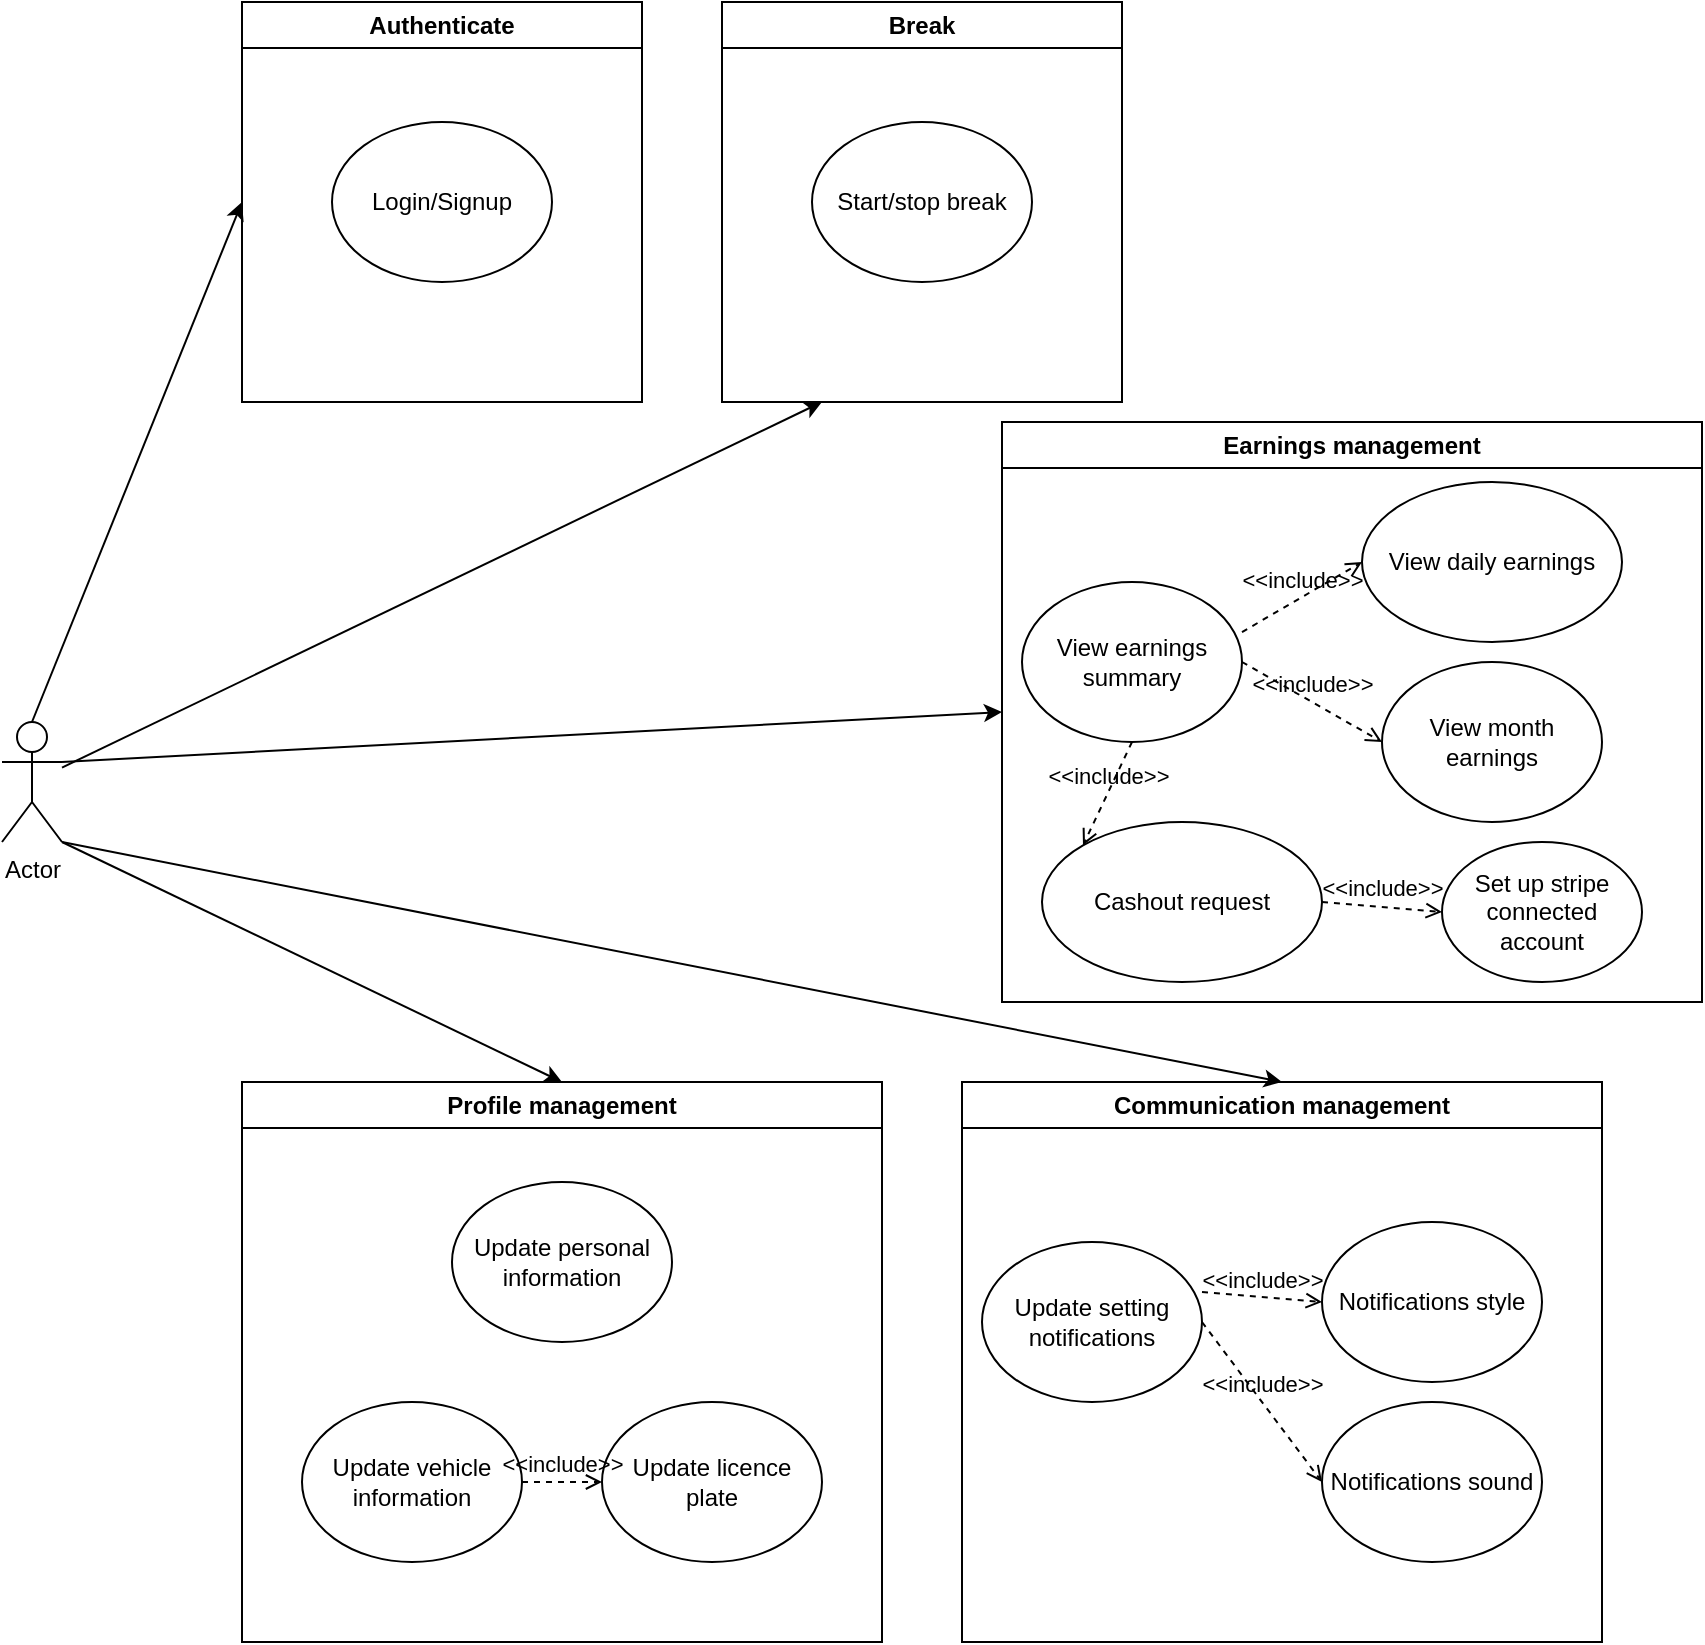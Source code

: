 <mxfile version="25.0.3">
  <diagram name="Page-1" id="Y6ZDtJLnCBY6vCw0abfk">
    <mxGraphModel dx="1434" dy="1888" grid="1" gridSize="10" guides="1" tooltips="1" connect="1" arrows="1" fold="1" page="1" pageScale="1" pageWidth="850" pageHeight="1100" math="0" shadow="0">
      <root>
        <mxCell id="0" />
        <mxCell id="1" parent="0" />
        <mxCell id="aH8iKfXsXHRnLKes4spm-1" value="Actor" style="shape=umlActor;verticalLabelPosition=bottom;verticalAlign=top;html=1;outlineConnect=0;" vertex="1" parent="1">
          <mxGeometry y="300" width="30" height="60" as="geometry" />
        </mxCell>
        <mxCell id="aH8iKfXsXHRnLKes4spm-2" value="Authenticate" style="swimlane;whiteSpace=wrap;html=1;" vertex="1" parent="1">
          <mxGeometry x="120" y="-60" width="200" height="200" as="geometry" />
        </mxCell>
        <mxCell id="aH8iKfXsXHRnLKes4spm-3" value="Login/Signup" style="ellipse;whiteSpace=wrap;html=1;" vertex="1" parent="aH8iKfXsXHRnLKes4spm-2">
          <mxGeometry x="45" y="60" width="110" height="80" as="geometry" />
        </mxCell>
        <mxCell id="aH8iKfXsXHRnLKes4spm-4" value="" style="endArrow=classic;html=1;rounded=0;exitX=0.5;exitY=0;exitDx=0;exitDy=0;exitPerimeter=0;entryX=0;entryY=0.5;entryDx=0;entryDy=0;" edge="1" parent="1" source="aH8iKfXsXHRnLKes4spm-1" target="aH8iKfXsXHRnLKes4spm-2">
          <mxGeometry width="50" height="50" relative="1" as="geometry">
            <mxPoint x="150" y="260" as="sourcePoint" />
            <mxPoint x="200" y="210" as="targetPoint" />
          </mxGeometry>
        </mxCell>
        <mxCell id="aH8iKfXsXHRnLKes4spm-5" value="Profile management" style="swimlane;whiteSpace=wrap;html=1;" vertex="1" parent="1">
          <mxGeometry x="120" y="480" width="320" height="280" as="geometry" />
        </mxCell>
        <mxCell id="aH8iKfXsXHRnLKes4spm-6" value="Update personal information" style="ellipse;whiteSpace=wrap;html=1;" vertex="1" parent="aH8iKfXsXHRnLKes4spm-5">
          <mxGeometry x="105" y="50" width="110" height="80" as="geometry" />
        </mxCell>
        <mxCell id="aH8iKfXsXHRnLKes4spm-9" value="Update vehicle information" style="ellipse;whiteSpace=wrap;html=1;" vertex="1" parent="aH8iKfXsXHRnLKes4spm-5">
          <mxGeometry x="30" y="160" width="110" height="80" as="geometry" />
        </mxCell>
        <mxCell id="aH8iKfXsXHRnLKes4spm-10" value="Update licence plate" style="ellipse;whiteSpace=wrap;html=1;" vertex="1" parent="aH8iKfXsXHRnLKes4spm-5">
          <mxGeometry x="180" y="160" width="110" height="80" as="geometry" />
        </mxCell>
        <mxCell id="aH8iKfXsXHRnLKes4spm-12" value="&amp;lt;&amp;lt;include&amp;gt;&amp;gt;" style="html=1;verticalAlign=bottom;labelBackgroundColor=none;endArrow=open;endFill=0;dashed=1;rounded=0;exitX=1;exitY=0.5;exitDx=0;exitDy=0;entryX=0;entryY=0.5;entryDx=0;entryDy=0;" edge="1" parent="aH8iKfXsXHRnLKes4spm-5" source="aH8iKfXsXHRnLKes4spm-9" target="aH8iKfXsXHRnLKes4spm-10">
          <mxGeometry width="160" relative="1" as="geometry">
            <mxPoint x="240" y="-80" as="sourcePoint" />
            <mxPoint x="400" y="-80" as="targetPoint" />
          </mxGeometry>
        </mxCell>
        <mxCell id="aH8iKfXsXHRnLKes4spm-13" value="" style="endArrow=classic;html=1;rounded=0;exitX=1;exitY=1;exitDx=0;exitDy=0;exitPerimeter=0;entryX=0.5;entryY=0;entryDx=0;entryDy=0;" edge="1" parent="1" source="aH8iKfXsXHRnLKes4spm-1" target="aH8iKfXsXHRnLKes4spm-5">
          <mxGeometry width="50" height="50" relative="1" as="geometry">
            <mxPoint x="115" y="290" as="sourcePoint" />
            <mxPoint x="210" y="150" as="targetPoint" />
          </mxGeometry>
        </mxCell>
        <mxCell id="aH8iKfXsXHRnLKes4spm-15" value="Communication management" style="swimlane;whiteSpace=wrap;html=1;" vertex="1" parent="1">
          <mxGeometry x="480" y="480" width="320" height="280" as="geometry" />
        </mxCell>
        <mxCell id="aH8iKfXsXHRnLKes4spm-16" value="Notifications style" style="ellipse;whiteSpace=wrap;html=1;" vertex="1" parent="aH8iKfXsXHRnLKes4spm-15">
          <mxGeometry x="180" y="70" width="110" height="80" as="geometry" />
        </mxCell>
        <mxCell id="aH8iKfXsXHRnLKes4spm-17" value="Update setting notifications" style="ellipse;whiteSpace=wrap;html=1;" vertex="1" parent="aH8iKfXsXHRnLKes4spm-15">
          <mxGeometry x="10" y="80" width="110" height="80" as="geometry" />
        </mxCell>
        <mxCell id="aH8iKfXsXHRnLKes4spm-18" value="Notifications sound" style="ellipse;whiteSpace=wrap;html=1;" vertex="1" parent="aH8iKfXsXHRnLKes4spm-15">
          <mxGeometry x="180" y="160" width="110" height="80" as="geometry" />
        </mxCell>
        <mxCell id="aH8iKfXsXHRnLKes4spm-19" value="&amp;lt;&amp;lt;include&amp;gt;&amp;gt;" style="html=1;verticalAlign=bottom;labelBackgroundColor=none;endArrow=open;endFill=0;dashed=1;rounded=0;exitX=1;exitY=0.5;exitDx=0;exitDy=0;entryX=0;entryY=0.5;entryDx=0;entryDy=0;" edge="1" parent="aH8iKfXsXHRnLKes4spm-15" source="aH8iKfXsXHRnLKes4spm-17" target="aH8iKfXsXHRnLKes4spm-18">
          <mxGeometry width="160" relative="1" as="geometry">
            <mxPoint x="240" y="-80" as="sourcePoint" />
            <mxPoint x="400" y="-80" as="targetPoint" />
          </mxGeometry>
        </mxCell>
        <mxCell id="aH8iKfXsXHRnLKes4spm-20" value="&amp;lt;&amp;lt;include&amp;gt;&amp;gt;" style="html=1;verticalAlign=bottom;labelBackgroundColor=none;endArrow=open;endFill=0;dashed=1;rounded=0;exitX=1;exitY=0.313;exitDx=0;exitDy=0;entryX=0;entryY=0.5;entryDx=0;entryDy=0;exitPerimeter=0;" edge="1" parent="aH8iKfXsXHRnLKes4spm-15" source="aH8iKfXsXHRnLKes4spm-17" target="aH8iKfXsXHRnLKes4spm-16">
          <mxGeometry width="160" relative="1" as="geometry">
            <mxPoint x="130" y="130" as="sourcePoint" />
            <mxPoint x="190" y="210" as="targetPoint" />
          </mxGeometry>
        </mxCell>
        <mxCell id="aH8iKfXsXHRnLKes4spm-21" value="Break" style="swimlane;whiteSpace=wrap;html=1;" vertex="1" parent="1">
          <mxGeometry x="360" y="-60" width="200" height="200" as="geometry" />
        </mxCell>
        <mxCell id="aH8iKfXsXHRnLKes4spm-22" value="Start/stop break" style="ellipse;whiteSpace=wrap;html=1;" vertex="1" parent="aH8iKfXsXHRnLKes4spm-21">
          <mxGeometry x="45" y="60" width="110" height="80" as="geometry" />
        </mxCell>
        <mxCell id="aH8iKfXsXHRnLKes4spm-23" value="" style="endArrow=classic;html=1;rounded=0;entryX=0.25;entryY=1;entryDx=0;entryDy=0;" edge="1" parent="1" source="aH8iKfXsXHRnLKes4spm-1" target="aH8iKfXsXHRnLKes4spm-21">
          <mxGeometry width="50" height="50" relative="1" as="geometry">
            <mxPoint x="25" y="310" as="sourcePoint" />
            <mxPoint x="130" y="50" as="targetPoint" />
          </mxGeometry>
        </mxCell>
        <mxCell id="aH8iKfXsXHRnLKes4spm-24" value="" style="endArrow=classic;html=1;rounded=0;entryX=0.5;entryY=0;entryDx=0;entryDy=0;exitX=1;exitY=1;exitDx=0;exitDy=0;exitPerimeter=0;" edge="1" parent="1" source="aH8iKfXsXHRnLKes4spm-1" target="aH8iKfXsXHRnLKes4spm-15">
          <mxGeometry width="50" height="50" relative="1" as="geometry">
            <mxPoint x="40" y="333" as="sourcePoint" />
            <mxPoint x="420" y="150" as="targetPoint" />
          </mxGeometry>
        </mxCell>
        <mxCell id="aH8iKfXsXHRnLKes4spm-25" value="Earnings management" style="swimlane;whiteSpace=wrap;html=1;" vertex="1" parent="1">
          <mxGeometry x="500" y="150" width="350" height="290" as="geometry" />
        </mxCell>
        <mxCell id="aH8iKfXsXHRnLKes4spm-26" value="View daily earnings" style="ellipse;whiteSpace=wrap;html=1;" vertex="1" parent="aH8iKfXsXHRnLKes4spm-25">
          <mxGeometry x="180" y="30" width="130" height="80" as="geometry" />
        </mxCell>
        <mxCell id="aH8iKfXsXHRnLKes4spm-27" value="View earnings summary" style="ellipse;whiteSpace=wrap;html=1;" vertex="1" parent="aH8iKfXsXHRnLKes4spm-25">
          <mxGeometry x="10" y="80" width="110" height="80" as="geometry" />
        </mxCell>
        <mxCell id="aH8iKfXsXHRnLKes4spm-28" value="View month earnings" style="ellipse;whiteSpace=wrap;html=1;" vertex="1" parent="aH8iKfXsXHRnLKes4spm-25">
          <mxGeometry x="190" y="120" width="110" height="80" as="geometry" />
        </mxCell>
        <mxCell id="aH8iKfXsXHRnLKes4spm-29" value="&amp;lt;&amp;lt;include&amp;gt;&amp;gt;" style="html=1;verticalAlign=bottom;labelBackgroundColor=none;endArrow=open;endFill=0;dashed=1;rounded=0;exitX=1;exitY=0.5;exitDx=0;exitDy=0;entryX=0;entryY=0.5;entryDx=0;entryDy=0;" edge="1" parent="aH8iKfXsXHRnLKes4spm-25" source="aH8iKfXsXHRnLKes4spm-27" target="aH8iKfXsXHRnLKes4spm-28">
          <mxGeometry width="160" relative="1" as="geometry">
            <mxPoint x="240" y="-80" as="sourcePoint" />
            <mxPoint x="400" y="-80" as="targetPoint" />
          </mxGeometry>
        </mxCell>
        <mxCell id="aH8iKfXsXHRnLKes4spm-30" value="&amp;lt;&amp;lt;include&amp;gt;&amp;gt;" style="html=1;verticalAlign=bottom;labelBackgroundColor=none;endArrow=open;endFill=0;dashed=1;rounded=0;exitX=1;exitY=0.313;exitDx=0;exitDy=0;entryX=0;entryY=0.5;entryDx=0;entryDy=0;exitPerimeter=0;" edge="1" parent="aH8iKfXsXHRnLKes4spm-25" source="aH8iKfXsXHRnLKes4spm-27" target="aH8iKfXsXHRnLKes4spm-26">
          <mxGeometry width="160" relative="1" as="geometry">
            <mxPoint x="130" y="130" as="sourcePoint" />
            <mxPoint x="190" y="210" as="targetPoint" />
          </mxGeometry>
        </mxCell>
        <mxCell id="aH8iKfXsXHRnLKes4spm-31" value="Cashout request" style="ellipse;whiteSpace=wrap;html=1;" vertex="1" parent="aH8iKfXsXHRnLKes4spm-25">
          <mxGeometry x="20" y="200" width="140" height="80" as="geometry" />
        </mxCell>
        <mxCell id="aH8iKfXsXHRnLKes4spm-32" value="&amp;lt;&amp;lt;include&amp;gt;&amp;gt;" style="html=1;verticalAlign=bottom;labelBackgroundColor=none;endArrow=open;endFill=0;dashed=1;rounded=0;exitX=0.5;exitY=1;exitDx=0;exitDy=0;entryX=0;entryY=0;entryDx=0;entryDy=0;" edge="1" parent="aH8iKfXsXHRnLKes4spm-25" source="aH8iKfXsXHRnLKes4spm-27" target="aH8iKfXsXHRnLKes4spm-31">
          <mxGeometry width="160" relative="1" as="geometry">
            <mxPoint x="130" y="130" as="sourcePoint" />
            <mxPoint x="200" y="170" as="targetPoint" />
          </mxGeometry>
        </mxCell>
        <mxCell id="aH8iKfXsXHRnLKes4spm-33" value="Set up stripe connected account" style="ellipse;whiteSpace=wrap;html=1;" vertex="1" parent="aH8iKfXsXHRnLKes4spm-25">
          <mxGeometry x="220" y="210" width="100" height="70" as="geometry" />
        </mxCell>
        <mxCell id="aH8iKfXsXHRnLKes4spm-34" value="&amp;lt;&amp;lt;include&amp;gt;&amp;gt;" style="html=1;verticalAlign=bottom;labelBackgroundColor=none;endArrow=open;endFill=0;dashed=1;rounded=0;exitX=1;exitY=0.5;exitDx=0;exitDy=0;entryX=0;entryY=0.5;entryDx=0;entryDy=0;" edge="1" parent="aH8iKfXsXHRnLKes4spm-25" source="aH8iKfXsXHRnLKes4spm-31" target="aH8iKfXsXHRnLKes4spm-33">
          <mxGeometry width="160" relative="1" as="geometry">
            <mxPoint x="130" y="130" as="sourcePoint" />
            <mxPoint x="200" y="170" as="targetPoint" />
          </mxGeometry>
        </mxCell>
        <mxCell id="aH8iKfXsXHRnLKes4spm-35" value="" style="endArrow=classic;html=1;rounded=0;entryX=0;entryY=0.5;entryDx=0;entryDy=0;exitX=1;exitY=0.333;exitDx=0;exitDy=0;exitPerimeter=0;" edge="1" parent="1" source="aH8iKfXsXHRnLKes4spm-1" target="aH8iKfXsXHRnLKes4spm-25">
          <mxGeometry width="50" height="50" relative="1" as="geometry">
            <mxPoint x="40" y="333" as="sourcePoint" />
            <mxPoint x="420" y="150" as="targetPoint" />
          </mxGeometry>
        </mxCell>
      </root>
    </mxGraphModel>
  </diagram>
</mxfile>
